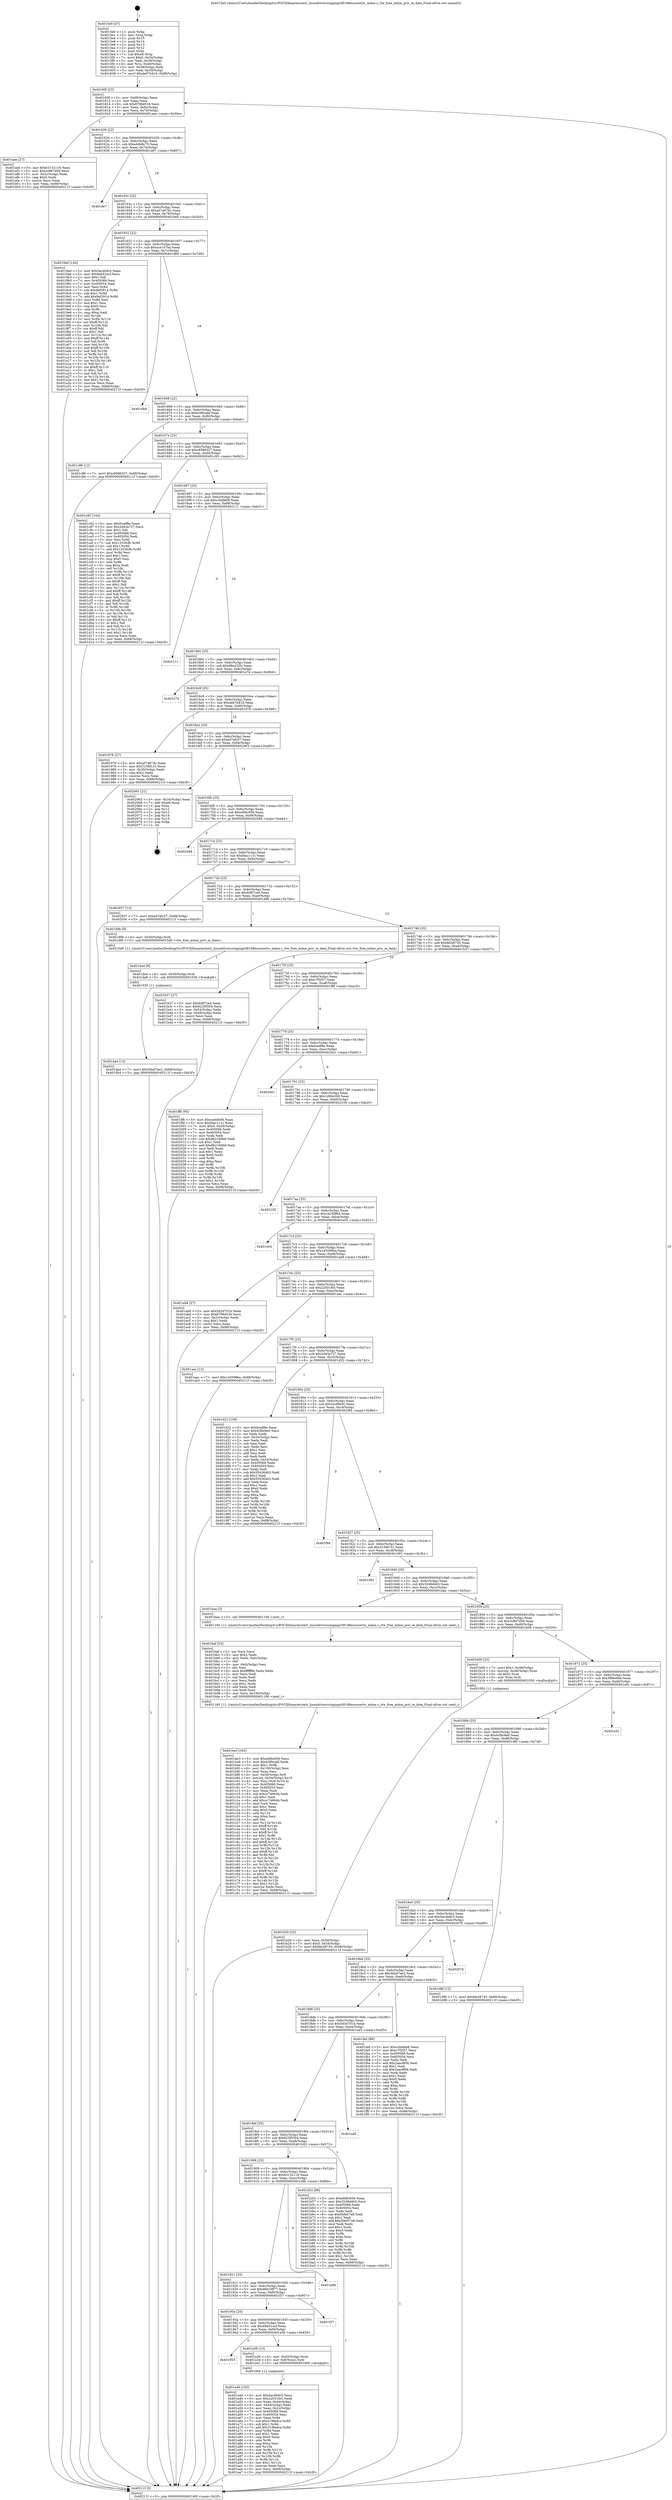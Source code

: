 digraph "0x4015e0" {
  label = "0x4015e0 (/mnt/c/Users/mathe/Desktop/tcc/POCII/binaries/extr_linuxdriversstagingrtl8188eucorertw_mlme.c_rtw_free_mlme_priv_ie_data_Final-ollvm.out::main(0))"
  labelloc = "t"
  node[shape=record]

  Entry [label="",width=0.3,height=0.3,shape=circle,fillcolor=black,style=filled]
  "0x40160f" [label="{
     0x40160f [23]\l
     | [instrs]\l
     &nbsp;&nbsp;0x40160f \<+3\>: mov -0x68(%rbp),%eax\l
     &nbsp;&nbsp;0x401612 \<+2\>: mov %eax,%ecx\l
     &nbsp;&nbsp;0x401614 \<+6\>: sub $0x8796d534,%ecx\l
     &nbsp;&nbsp;0x40161a \<+3\>: mov %eax,-0x6c(%rbp)\l
     &nbsp;&nbsp;0x40161d \<+3\>: mov %ecx,-0x70(%rbp)\l
     &nbsp;&nbsp;0x401620 \<+6\>: je 0000000000401aee \<main+0x50e\>\l
  }"]
  "0x401aee" [label="{
     0x401aee [27]\l
     | [instrs]\l
     &nbsp;&nbsp;0x401aee \<+5\>: mov $0x63132116,%eax\l
     &nbsp;&nbsp;0x401af3 \<+5\>: mov $0x3c897d58,%ecx\l
     &nbsp;&nbsp;0x401af8 \<+3\>: mov -0x2c(%rbp),%edx\l
     &nbsp;&nbsp;0x401afb \<+3\>: cmp $0x0,%edx\l
     &nbsp;&nbsp;0x401afe \<+3\>: cmove %ecx,%eax\l
     &nbsp;&nbsp;0x401b01 \<+3\>: mov %eax,-0x68(%rbp)\l
     &nbsp;&nbsp;0x401b04 \<+5\>: jmp 000000000040211f \<main+0xb3f\>\l
  }"]
  "0x401626" [label="{
     0x401626 [22]\l
     | [instrs]\l
     &nbsp;&nbsp;0x401626 \<+5\>: jmp 000000000040162b \<main+0x4b\>\l
     &nbsp;&nbsp;0x40162b \<+3\>: mov -0x6c(%rbp),%eax\l
     &nbsp;&nbsp;0x40162e \<+5\>: sub $0xa4db8c75,%eax\l
     &nbsp;&nbsp;0x401633 \<+3\>: mov %eax,-0x74(%rbp)\l
     &nbsp;&nbsp;0x401636 \<+6\>: je 0000000000401de7 \<main+0x807\>\l
  }"]
  Exit [label="",width=0.3,height=0.3,shape=circle,fillcolor=black,style=filled,peripheries=2]
  "0x401de7" [label="{
     0x401de7\l
  }", style=dashed]
  "0x40163c" [label="{
     0x40163c [22]\l
     | [instrs]\l
     &nbsp;&nbsp;0x40163c \<+5\>: jmp 0000000000401641 \<main+0x61\>\l
     &nbsp;&nbsp;0x401641 \<+3\>: mov -0x6c(%rbp),%eax\l
     &nbsp;&nbsp;0x401644 \<+5\>: sub $0xa57a974c,%eax\l
     &nbsp;&nbsp;0x401649 \<+3\>: mov %eax,-0x78(%rbp)\l
     &nbsp;&nbsp;0x40164c \<+6\>: je 00000000004019a9 \<main+0x3c9\>\l
  }"]
  "0x401dad" [label="{
     0x401dad [12]\l
     | [instrs]\l
     &nbsp;&nbsp;0x401dad \<+7\>: movl $0x5bbd7ee2,-0x68(%rbp)\l
     &nbsp;&nbsp;0x401db4 \<+5\>: jmp 000000000040211f \<main+0xb3f\>\l
  }"]
  "0x4019a9" [label="{
     0x4019a9 [144]\l
     | [instrs]\l
     &nbsp;&nbsp;0x4019a9 \<+5\>: mov $0x5ac4b9c5,%eax\l
     &nbsp;&nbsp;0x4019ae \<+5\>: mov $0x6bb51ecf,%ecx\l
     &nbsp;&nbsp;0x4019b3 \<+2\>: mov $0x1,%dl\l
     &nbsp;&nbsp;0x4019b5 \<+7\>: mov 0x405068,%esi\l
     &nbsp;&nbsp;0x4019bc \<+7\>: mov 0x405054,%edi\l
     &nbsp;&nbsp;0x4019c3 \<+3\>: mov %esi,%r8d\l
     &nbsp;&nbsp;0x4019c6 \<+7\>: sub $0x9ef3914,%r8d\l
     &nbsp;&nbsp;0x4019cd \<+4\>: sub $0x1,%r8d\l
     &nbsp;&nbsp;0x4019d1 \<+7\>: add $0x9ef3914,%r8d\l
     &nbsp;&nbsp;0x4019d8 \<+4\>: imul %r8d,%esi\l
     &nbsp;&nbsp;0x4019dc \<+3\>: and $0x1,%esi\l
     &nbsp;&nbsp;0x4019df \<+3\>: cmp $0x0,%esi\l
     &nbsp;&nbsp;0x4019e2 \<+4\>: sete %r9b\l
     &nbsp;&nbsp;0x4019e6 \<+3\>: cmp $0xa,%edi\l
     &nbsp;&nbsp;0x4019e9 \<+4\>: setl %r10b\l
     &nbsp;&nbsp;0x4019ed \<+3\>: mov %r9b,%r11b\l
     &nbsp;&nbsp;0x4019f0 \<+4\>: xor $0xff,%r11b\l
     &nbsp;&nbsp;0x4019f4 \<+3\>: mov %r10b,%bl\l
     &nbsp;&nbsp;0x4019f7 \<+3\>: xor $0xff,%bl\l
     &nbsp;&nbsp;0x4019fa \<+3\>: xor $0x1,%dl\l
     &nbsp;&nbsp;0x4019fd \<+3\>: mov %r11b,%r14b\l
     &nbsp;&nbsp;0x401a00 \<+4\>: and $0xff,%r14b\l
     &nbsp;&nbsp;0x401a04 \<+3\>: and %dl,%r9b\l
     &nbsp;&nbsp;0x401a07 \<+3\>: mov %bl,%r15b\l
     &nbsp;&nbsp;0x401a0a \<+4\>: and $0xff,%r15b\l
     &nbsp;&nbsp;0x401a0e \<+3\>: and %dl,%r10b\l
     &nbsp;&nbsp;0x401a11 \<+3\>: or %r9b,%r14b\l
     &nbsp;&nbsp;0x401a14 \<+3\>: or %r10b,%r15b\l
     &nbsp;&nbsp;0x401a17 \<+3\>: xor %r15b,%r14b\l
     &nbsp;&nbsp;0x401a1a \<+3\>: or %bl,%r11b\l
     &nbsp;&nbsp;0x401a1d \<+4\>: xor $0xff,%r11b\l
     &nbsp;&nbsp;0x401a21 \<+3\>: or $0x1,%dl\l
     &nbsp;&nbsp;0x401a24 \<+3\>: and %dl,%r11b\l
     &nbsp;&nbsp;0x401a27 \<+3\>: or %r11b,%r14b\l
     &nbsp;&nbsp;0x401a2a \<+4\>: test $0x1,%r14b\l
     &nbsp;&nbsp;0x401a2e \<+3\>: cmovne %ecx,%eax\l
     &nbsp;&nbsp;0x401a31 \<+3\>: mov %eax,-0x68(%rbp)\l
     &nbsp;&nbsp;0x401a34 \<+5\>: jmp 000000000040211f \<main+0xb3f\>\l
  }"]
  "0x401652" [label="{
     0x401652 [22]\l
     | [instrs]\l
     &nbsp;&nbsp;0x401652 \<+5\>: jmp 0000000000401657 \<main+0x77\>\l
     &nbsp;&nbsp;0x401657 \<+3\>: mov -0x6c(%rbp),%eax\l
     &nbsp;&nbsp;0x40165a \<+5\>: sub $0xace107ea,%eax\l
     &nbsp;&nbsp;0x40165f \<+3\>: mov %eax,-0x7c(%rbp)\l
     &nbsp;&nbsp;0x401662 \<+6\>: je 0000000000401db9 \<main+0x7d9\>\l
  }"]
  "0x401da4" [label="{
     0x401da4 [9]\l
     | [instrs]\l
     &nbsp;&nbsp;0x401da4 \<+4\>: mov -0x50(%rbp),%rdi\l
     &nbsp;&nbsp;0x401da8 \<+5\>: call 0000000000401030 \<free@plt\>\l
     | [calls]\l
     &nbsp;&nbsp;0x401030 \{1\} (unknown)\l
  }"]
  "0x401db9" [label="{
     0x401db9\l
  }", style=dashed]
  "0x401668" [label="{
     0x401668 [22]\l
     | [instrs]\l
     &nbsp;&nbsp;0x401668 \<+5\>: jmp 000000000040166d \<main+0x8d\>\l
     &nbsp;&nbsp;0x40166d \<+3\>: mov -0x6c(%rbp),%eax\l
     &nbsp;&nbsp;0x401670 \<+5\>: sub $0xb3f0cabf,%eax\l
     &nbsp;&nbsp;0x401675 \<+3\>: mov %eax,-0x80(%rbp)\l
     &nbsp;&nbsp;0x401678 \<+6\>: je 0000000000401c86 \<main+0x6a6\>\l
  }"]
  "0x401be3" [label="{
     0x401be3 [163]\l
     | [instrs]\l
     &nbsp;&nbsp;0x401be3 \<+5\>: mov $0xefd6c656,%ecx\l
     &nbsp;&nbsp;0x401be8 \<+5\>: mov $0xb3f0cabf,%edx\l
     &nbsp;&nbsp;0x401bed \<+3\>: mov $0x1,%r8b\l
     &nbsp;&nbsp;0x401bf0 \<+6\>: mov -0x100(%rbp),%esi\l
     &nbsp;&nbsp;0x401bf6 \<+3\>: imul %eax,%esi\l
     &nbsp;&nbsp;0x401bf9 \<+4\>: mov -0x50(%rbp),%r9\l
     &nbsp;&nbsp;0x401bfd \<+4\>: movslq -0x54(%rbp),%r10\l
     &nbsp;&nbsp;0x401c01 \<+4\>: mov %esi,(%r9,%r10,4)\l
     &nbsp;&nbsp;0x401c05 \<+7\>: mov 0x405068,%eax\l
     &nbsp;&nbsp;0x401c0c \<+7\>: mov 0x405054,%esi\l
     &nbsp;&nbsp;0x401c13 \<+2\>: mov %eax,%edi\l
     &nbsp;&nbsp;0x401c15 \<+6\>: sub $0xcc74964b,%edi\l
     &nbsp;&nbsp;0x401c1b \<+3\>: sub $0x1,%edi\l
     &nbsp;&nbsp;0x401c1e \<+6\>: add $0xcc74964b,%edi\l
     &nbsp;&nbsp;0x401c24 \<+3\>: imul %edi,%eax\l
     &nbsp;&nbsp;0x401c27 \<+3\>: and $0x1,%eax\l
     &nbsp;&nbsp;0x401c2a \<+3\>: cmp $0x0,%eax\l
     &nbsp;&nbsp;0x401c2d \<+4\>: sete %r11b\l
     &nbsp;&nbsp;0x401c31 \<+3\>: cmp $0xa,%esi\l
     &nbsp;&nbsp;0x401c34 \<+3\>: setl %bl\l
     &nbsp;&nbsp;0x401c37 \<+3\>: mov %r11b,%r14b\l
     &nbsp;&nbsp;0x401c3a \<+4\>: xor $0xff,%r14b\l
     &nbsp;&nbsp;0x401c3e \<+3\>: mov %bl,%r15b\l
     &nbsp;&nbsp;0x401c41 \<+4\>: xor $0xff,%r15b\l
     &nbsp;&nbsp;0x401c45 \<+4\>: xor $0x1,%r8b\l
     &nbsp;&nbsp;0x401c49 \<+3\>: mov %r14b,%r12b\l
     &nbsp;&nbsp;0x401c4c \<+4\>: and $0xff,%r12b\l
     &nbsp;&nbsp;0x401c50 \<+3\>: and %r8b,%r11b\l
     &nbsp;&nbsp;0x401c53 \<+3\>: mov %r15b,%r13b\l
     &nbsp;&nbsp;0x401c56 \<+4\>: and $0xff,%r13b\l
     &nbsp;&nbsp;0x401c5a \<+3\>: and %r8b,%bl\l
     &nbsp;&nbsp;0x401c5d \<+3\>: or %r11b,%r12b\l
     &nbsp;&nbsp;0x401c60 \<+3\>: or %bl,%r13b\l
     &nbsp;&nbsp;0x401c63 \<+3\>: xor %r13b,%r12b\l
     &nbsp;&nbsp;0x401c66 \<+3\>: or %r15b,%r14b\l
     &nbsp;&nbsp;0x401c69 \<+4\>: xor $0xff,%r14b\l
     &nbsp;&nbsp;0x401c6d \<+4\>: or $0x1,%r8b\l
     &nbsp;&nbsp;0x401c71 \<+3\>: and %r8b,%r14b\l
     &nbsp;&nbsp;0x401c74 \<+3\>: or %r14b,%r12b\l
     &nbsp;&nbsp;0x401c77 \<+4\>: test $0x1,%r12b\l
     &nbsp;&nbsp;0x401c7b \<+3\>: cmovne %edx,%ecx\l
     &nbsp;&nbsp;0x401c7e \<+3\>: mov %ecx,-0x68(%rbp)\l
     &nbsp;&nbsp;0x401c81 \<+5\>: jmp 000000000040211f \<main+0xb3f\>\l
  }"]
  "0x401c86" [label="{
     0x401c86 [12]\l
     | [instrs]\l
     &nbsp;&nbsp;0x401c86 \<+7\>: movl $0xc8586327,-0x68(%rbp)\l
     &nbsp;&nbsp;0x401c8d \<+5\>: jmp 000000000040211f \<main+0xb3f\>\l
  }"]
  "0x40167e" [label="{
     0x40167e [25]\l
     | [instrs]\l
     &nbsp;&nbsp;0x40167e \<+5\>: jmp 0000000000401683 \<main+0xa3\>\l
     &nbsp;&nbsp;0x401683 \<+3\>: mov -0x6c(%rbp),%eax\l
     &nbsp;&nbsp;0x401686 \<+5\>: sub $0xc8586327,%eax\l
     &nbsp;&nbsp;0x40168b \<+6\>: mov %eax,-0x84(%rbp)\l
     &nbsp;&nbsp;0x401691 \<+6\>: je 0000000000401c92 \<main+0x6b2\>\l
  }"]
  "0x401baf" [label="{
     0x401baf [52]\l
     | [instrs]\l
     &nbsp;&nbsp;0x401baf \<+2\>: xor %ecx,%ecx\l
     &nbsp;&nbsp;0x401bb1 \<+5\>: mov $0x2,%edx\l
     &nbsp;&nbsp;0x401bb6 \<+6\>: mov %edx,-0xfc(%rbp)\l
     &nbsp;&nbsp;0x401bbc \<+1\>: cltd\l
     &nbsp;&nbsp;0x401bbd \<+6\>: mov -0xfc(%rbp),%esi\l
     &nbsp;&nbsp;0x401bc3 \<+2\>: idiv %esi\l
     &nbsp;&nbsp;0x401bc5 \<+6\>: imul $0xfffffffe,%edx,%edx\l
     &nbsp;&nbsp;0x401bcb \<+2\>: mov %ecx,%edi\l
     &nbsp;&nbsp;0x401bcd \<+2\>: sub %edx,%edi\l
     &nbsp;&nbsp;0x401bcf \<+2\>: mov %ecx,%edx\l
     &nbsp;&nbsp;0x401bd1 \<+3\>: sub $0x1,%edx\l
     &nbsp;&nbsp;0x401bd4 \<+2\>: add %edx,%edi\l
     &nbsp;&nbsp;0x401bd6 \<+2\>: sub %edi,%ecx\l
     &nbsp;&nbsp;0x401bd8 \<+6\>: mov %ecx,-0x100(%rbp)\l
     &nbsp;&nbsp;0x401bde \<+5\>: call 0000000000401160 \<next_i\>\l
     | [calls]\l
     &nbsp;&nbsp;0x401160 \{1\} (/mnt/c/Users/mathe/Desktop/tcc/POCII/binaries/extr_linuxdriversstagingrtl8188eucorertw_mlme.c_rtw_free_mlme_priv_ie_data_Final-ollvm.out::next_i)\l
  }"]
  "0x401c92" [label="{
     0x401c92 [144]\l
     | [instrs]\l
     &nbsp;&nbsp;0x401c92 \<+5\>: mov $0xfcedf8e,%eax\l
     &nbsp;&nbsp;0x401c97 \<+5\>: mov $0x2d43a727,%ecx\l
     &nbsp;&nbsp;0x401c9c \<+2\>: mov $0x1,%dl\l
     &nbsp;&nbsp;0x401c9e \<+7\>: mov 0x405068,%esi\l
     &nbsp;&nbsp;0x401ca5 \<+7\>: mov 0x405054,%edi\l
     &nbsp;&nbsp;0x401cac \<+3\>: mov %esi,%r8d\l
     &nbsp;&nbsp;0x401caf \<+7\>: sub $0x1253fcf6,%r8d\l
     &nbsp;&nbsp;0x401cb6 \<+4\>: sub $0x1,%r8d\l
     &nbsp;&nbsp;0x401cba \<+7\>: add $0x1253fcf6,%r8d\l
     &nbsp;&nbsp;0x401cc1 \<+4\>: imul %r8d,%esi\l
     &nbsp;&nbsp;0x401cc5 \<+3\>: and $0x1,%esi\l
     &nbsp;&nbsp;0x401cc8 \<+3\>: cmp $0x0,%esi\l
     &nbsp;&nbsp;0x401ccb \<+4\>: sete %r9b\l
     &nbsp;&nbsp;0x401ccf \<+3\>: cmp $0xa,%edi\l
     &nbsp;&nbsp;0x401cd2 \<+4\>: setl %r10b\l
     &nbsp;&nbsp;0x401cd6 \<+3\>: mov %r9b,%r11b\l
     &nbsp;&nbsp;0x401cd9 \<+4\>: xor $0xff,%r11b\l
     &nbsp;&nbsp;0x401cdd \<+3\>: mov %r10b,%bl\l
     &nbsp;&nbsp;0x401ce0 \<+3\>: xor $0xff,%bl\l
     &nbsp;&nbsp;0x401ce3 \<+3\>: xor $0x1,%dl\l
     &nbsp;&nbsp;0x401ce6 \<+3\>: mov %r11b,%r14b\l
     &nbsp;&nbsp;0x401ce9 \<+4\>: and $0xff,%r14b\l
     &nbsp;&nbsp;0x401ced \<+3\>: and %dl,%r9b\l
     &nbsp;&nbsp;0x401cf0 \<+3\>: mov %bl,%r15b\l
     &nbsp;&nbsp;0x401cf3 \<+4\>: and $0xff,%r15b\l
     &nbsp;&nbsp;0x401cf7 \<+3\>: and %dl,%r10b\l
     &nbsp;&nbsp;0x401cfa \<+3\>: or %r9b,%r14b\l
     &nbsp;&nbsp;0x401cfd \<+3\>: or %r10b,%r15b\l
     &nbsp;&nbsp;0x401d00 \<+3\>: xor %r15b,%r14b\l
     &nbsp;&nbsp;0x401d03 \<+3\>: or %bl,%r11b\l
     &nbsp;&nbsp;0x401d06 \<+4\>: xor $0xff,%r11b\l
     &nbsp;&nbsp;0x401d0a \<+3\>: or $0x1,%dl\l
     &nbsp;&nbsp;0x401d0d \<+3\>: and %dl,%r11b\l
     &nbsp;&nbsp;0x401d10 \<+3\>: or %r11b,%r14b\l
     &nbsp;&nbsp;0x401d13 \<+4\>: test $0x1,%r14b\l
     &nbsp;&nbsp;0x401d17 \<+3\>: cmovne %ecx,%eax\l
     &nbsp;&nbsp;0x401d1a \<+3\>: mov %eax,-0x68(%rbp)\l
     &nbsp;&nbsp;0x401d1d \<+5\>: jmp 000000000040211f \<main+0xb3f\>\l
  }"]
  "0x401697" [label="{
     0x401697 [25]\l
     | [instrs]\l
     &nbsp;&nbsp;0x401697 \<+5\>: jmp 000000000040169c \<main+0xbc\>\l
     &nbsp;&nbsp;0x40169c \<+3\>: mov -0x6c(%rbp),%eax\l
     &nbsp;&nbsp;0x40169f \<+5\>: sub $0xccbbfe08,%eax\l
     &nbsp;&nbsp;0x4016a4 \<+6\>: mov %eax,-0x88(%rbp)\l
     &nbsp;&nbsp;0x4016aa \<+6\>: je 0000000000402111 \<main+0xb31\>\l
  }"]
  "0x401b20" [label="{
     0x401b20 [23]\l
     | [instrs]\l
     &nbsp;&nbsp;0x401b20 \<+4\>: mov %rax,-0x50(%rbp)\l
     &nbsp;&nbsp;0x401b24 \<+7\>: movl $0x0,-0x54(%rbp)\l
     &nbsp;&nbsp;0x401b2b \<+7\>: movl $0xfeb26745,-0x68(%rbp)\l
     &nbsp;&nbsp;0x401b32 \<+5\>: jmp 000000000040211f \<main+0xb3f\>\l
  }"]
  "0x402111" [label="{
     0x402111\l
  }", style=dashed]
  "0x4016b0" [label="{
     0x4016b0 [25]\l
     | [instrs]\l
     &nbsp;&nbsp;0x4016b0 \<+5\>: jmp 00000000004016b5 \<main+0xd5\>\l
     &nbsp;&nbsp;0x4016b5 \<+3\>: mov -0x6c(%rbp),%eax\l
     &nbsp;&nbsp;0x4016b8 \<+5\>: sub $0xd8e432fc,%eax\l
     &nbsp;&nbsp;0x4016bd \<+6\>: mov %eax,-0x8c(%rbp)\l
     &nbsp;&nbsp;0x4016c3 \<+6\>: je 0000000000401e7d \<main+0x89d\>\l
  }"]
  "0x401a46" [label="{
     0x401a46 [102]\l
     | [instrs]\l
     &nbsp;&nbsp;0x401a46 \<+5\>: mov $0x5ac4b9c5,%ecx\l
     &nbsp;&nbsp;0x401a4b \<+5\>: mov $0x22031fe5,%edx\l
     &nbsp;&nbsp;0x401a50 \<+3\>: mov %eax,-0x44(%rbp)\l
     &nbsp;&nbsp;0x401a53 \<+3\>: mov -0x44(%rbp),%eax\l
     &nbsp;&nbsp;0x401a56 \<+3\>: mov %eax,-0x2c(%rbp)\l
     &nbsp;&nbsp;0x401a59 \<+7\>: mov 0x405068,%eax\l
     &nbsp;&nbsp;0x401a60 \<+7\>: mov 0x405054,%esi\l
     &nbsp;&nbsp;0x401a67 \<+3\>: mov %eax,%r8d\l
     &nbsp;&nbsp;0x401a6a \<+7\>: sub $0x319fadca,%r8d\l
     &nbsp;&nbsp;0x401a71 \<+4\>: sub $0x1,%r8d\l
     &nbsp;&nbsp;0x401a75 \<+7\>: add $0x319fadca,%r8d\l
     &nbsp;&nbsp;0x401a7c \<+4\>: imul %r8d,%eax\l
     &nbsp;&nbsp;0x401a80 \<+3\>: and $0x1,%eax\l
     &nbsp;&nbsp;0x401a83 \<+3\>: cmp $0x0,%eax\l
     &nbsp;&nbsp;0x401a86 \<+4\>: sete %r9b\l
     &nbsp;&nbsp;0x401a8a \<+3\>: cmp $0xa,%esi\l
     &nbsp;&nbsp;0x401a8d \<+4\>: setl %r10b\l
     &nbsp;&nbsp;0x401a91 \<+3\>: mov %r9b,%r11b\l
     &nbsp;&nbsp;0x401a94 \<+3\>: and %r10b,%r11b\l
     &nbsp;&nbsp;0x401a97 \<+3\>: xor %r10b,%r9b\l
     &nbsp;&nbsp;0x401a9a \<+3\>: or %r9b,%r11b\l
     &nbsp;&nbsp;0x401a9d \<+4\>: test $0x1,%r11b\l
     &nbsp;&nbsp;0x401aa1 \<+3\>: cmovne %edx,%ecx\l
     &nbsp;&nbsp;0x401aa4 \<+3\>: mov %ecx,-0x68(%rbp)\l
     &nbsp;&nbsp;0x401aa7 \<+5\>: jmp 000000000040211f \<main+0xb3f\>\l
  }"]
  "0x401e7d" [label="{
     0x401e7d\l
  }", style=dashed]
  "0x4016c9" [label="{
     0x4016c9 [25]\l
     | [instrs]\l
     &nbsp;&nbsp;0x4016c9 \<+5\>: jmp 00000000004016ce \<main+0xee\>\l
     &nbsp;&nbsp;0x4016ce \<+3\>: mov -0x6c(%rbp),%eax\l
     &nbsp;&nbsp;0x4016d1 \<+5\>: sub $0xde67b419,%eax\l
     &nbsp;&nbsp;0x4016d6 \<+6\>: mov %eax,-0x90(%rbp)\l
     &nbsp;&nbsp;0x4016dc \<+6\>: je 0000000000401976 \<main+0x396\>\l
  }"]
  "0x401953" [label="{
     0x401953\l
  }", style=dashed]
  "0x401976" [label="{
     0x401976 [27]\l
     | [instrs]\l
     &nbsp;&nbsp;0x401976 \<+5\>: mov $0xa57a974c,%eax\l
     &nbsp;&nbsp;0x40197b \<+5\>: mov $0x3158f131,%ecx\l
     &nbsp;&nbsp;0x401980 \<+3\>: mov -0x30(%rbp),%edx\l
     &nbsp;&nbsp;0x401983 \<+3\>: cmp $0x2,%edx\l
     &nbsp;&nbsp;0x401986 \<+3\>: cmovne %ecx,%eax\l
     &nbsp;&nbsp;0x401989 \<+3\>: mov %eax,-0x68(%rbp)\l
     &nbsp;&nbsp;0x40198c \<+5\>: jmp 000000000040211f \<main+0xb3f\>\l
  }"]
  "0x4016e2" [label="{
     0x4016e2 [25]\l
     | [instrs]\l
     &nbsp;&nbsp;0x4016e2 \<+5\>: jmp 00000000004016e7 \<main+0x107\>\l
     &nbsp;&nbsp;0x4016e7 \<+3\>: mov -0x6c(%rbp),%eax\l
     &nbsp;&nbsp;0x4016ea \<+5\>: sub $0xe47afc57,%eax\l
     &nbsp;&nbsp;0x4016ef \<+6\>: mov %eax,-0x94(%rbp)\l
     &nbsp;&nbsp;0x4016f5 \<+6\>: je 0000000000402063 \<main+0xa83\>\l
  }"]
  "0x40211f" [label="{
     0x40211f [5]\l
     | [instrs]\l
     &nbsp;&nbsp;0x40211f \<+5\>: jmp 000000000040160f \<main+0x2f\>\l
  }"]
  "0x4015e0" [label="{
     0x4015e0 [47]\l
     | [instrs]\l
     &nbsp;&nbsp;0x4015e0 \<+1\>: push %rbp\l
     &nbsp;&nbsp;0x4015e1 \<+3\>: mov %rsp,%rbp\l
     &nbsp;&nbsp;0x4015e4 \<+2\>: push %r15\l
     &nbsp;&nbsp;0x4015e6 \<+2\>: push %r14\l
     &nbsp;&nbsp;0x4015e8 \<+2\>: push %r13\l
     &nbsp;&nbsp;0x4015ea \<+2\>: push %r12\l
     &nbsp;&nbsp;0x4015ec \<+1\>: push %rbx\l
     &nbsp;&nbsp;0x4015ed \<+7\>: sub $0xe8,%rsp\l
     &nbsp;&nbsp;0x4015f4 \<+7\>: movl $0x0,-0x34(%rbp)\l
     &nbsp;&nbsp;0x4015fb \<+3\>: mov %edi,-0x38(%rbp)\l
     &nbsp;&nbsp;0x4015fe \<+4\>: mov %rsi,-0x40(%rbp)\l
     &nbsp;&nbsp;0x401602 \<+3\>: mov -0x38(%rbp),%edi\l
     &nbsp;&nbsp;0x401605 \<+3\>: mov %edi,-0x30(%rbp)\l
     &nbsp;&nbsp;0x401608 \<+7\>: movl $0xde67b419,-0x68(%rbp)\l
  }"]
  "0x401a39" [label="{
     0x401a39 [13]\l
     | [instrs]\l
     &nbsp;&nbsp;0x401a39 \<+4\>: mov -0x40(%rbp),%rax\l
     &nbsp;&nbsp;0x401a3d \<+4\>: mov 0x8(%rax),%rdi\l
     &nbsp;&nbsp;0x401a41 \<+5\>: call 0000000000401060 \<atoi@plt\>\l
     | [calls]\l
     &nbsp;&nbsp;0x401060 \{1\} (unknown)\l
  }"]
  "0x402063" [label="{
     0x402063 [21]\l
     | [instrs]\l
     &nbsp;&nbsp;0x402063 \<+3\>: mov -0x34(%rbp),%eax\l
     &nbsp;&nbsp;0x402066 \<+7\>: add $0xe8,%rsp\l
     &nbsp;&nbsp;0x40206d \<+1\>: pop %rbx\l
     &nbsp;&nbsp;0x40206e \<+2\>: pop %r12\l
     &nbsp;&nbsp;0x402070 \<+2\>: pop %r13\l
     &nbsp;&nbsp;0x402072 \<+2\>: pop %r14\l
     &nbsp;&nbsp;0x402074 \<+2\>: pop %r15\l
     &nbsp;&nbsp;0x402076 \<+1\>: pop %rbp\l
     &nbsp;&nbsp;0x402077 \<+1\>: ret\l
  }"]
  "0x4016fb" [label="{
     0x4016fb [25]\l
     | [instrs]\l
     &nbsp;&nbsp;0x4016fb \<+5\>: jmp 0000000000401700 \<main+0x120\>\l
     &nbsp;&nbsp;0x401700 \<+3\>: mov -0x6c(%rbp),%eax\l
     &nbsp;&nbsp;0x401703 \<+5\>: sub $0xefd6c656,%eax\l
     &nbsp;&nbsp;0x401708 \<+6\>: mov %eax,-0x98(%rbp)\l
     &nbsp;&nbsp;0x40170e \<+6\>: je 0000000000402094 \<main+0xab4\>\l
  }"]
  "0x40193a" [label="{
     0x40193a [25]\l
     | [instrs]\l
     &nbsp;&nbsp;0x40193a \<+5\>: jmp 000000000040193f \<main+0x35f\>\l
     &nbsp;&nbsp;0x40193f \<+3\>: mov -0x6c(%rbp),%eax\l
     &nbsp;&nbsp;0x401942 \<+5\>: sub $0x6bb51ecf,%eax\l
     &nbsp;&nbsp;0x401947 \<+6\>: mov %eax,-0xf4(%rbp)\l
     &nbsp;&nbsp;0x40194d \<+6\>: je 0000000000401a39 \<main+0x459\>\l
  }"]
  "0x402094" [label="{
     0x402094\l
  }", style=dashed]
  "0x401714" [label="{
     0x401714 [25]\l
     | [instrs]\l
     &nbsp;&nbsp;0x401714 \<+5\>: jmp 0000000000401719 \<main+0x139\>\l
     &nbsp;&nbsp;0x401719 \<+3\>: mov -0x6c(%rbp),%eax\l
     &nbsp;&nbsp;0x40171c \<+5\>: sub $0xf4ac111c,%eax\l
     &nbsp;&nbsp;0x401721 \<+6\>: mov %eax,-0x9c(%rbp)\l
     &nbsp;&nbsp;0x401727 \<+6\>: je 0000000000402057 \<main+0xa77\>\l
  }"]
  "0x401f37" [label="{
     0x401f37\l
  }", style=dashed]
  "0x402057" [label="{
     0x402057 [12]\l
     | [instrs]\l
     &nbsp;&nbsp;0x402057 \<+7\>: movl $0xe47afc57,-0x68(%rbp)\l
     &nbsp;&nbsp;0x40205e \<+5\>: jmp 000000000040211f \<main+0xb3f\>\l
  }"]
  "0x40172d" [label="{
     0x40172d [25]\l
     | [instrs]\l
     &nbsp;&nbsp;0x40172d \<+5\>: jmp 0000000000401732 \<main+0x152\>\l
     &nbsp;&nbsp;0x401732 \<+3\>: mov -0x6c(%rbp),%eax\l
     &nbsp;&nbsp;0x401735 \<+5\>: sub $0xfc8f7ce4,%eax\l
     &nbsp;&nbsp;0x40173a \<+6\>: mov %eax,-0xa0(%rbp)\l
     &nbsp;&nbsp;0x401740 \<+6\>: je 0000000000401d9b \<main+0x7bb\>\l
  }"]
  "0x401921" [label="{
     0x401921 [25]\l
     | [instrs]\l
     &nbsp;&nbsp;0x401921 \<+5\>: jmp 0000000000401926 \<main+0x346\>\l
     &nbsp;&nbsp;0x401926 \<+3\>: mov -0x6c(%rbp),%eax\l
     &nbsp;&nbsp;0x401929 \<+5\>: sub $0x66610877,%eax\l
     &nbsp;&nbsp;0x40192e \<+6\>: mov %eax,-0xf0(%rbp)\l
     &nbsp;&nbsp;0x401934 \<+6\>: je 0000000000401f37 \<main+0x957\>\l
  }"]
  "0x401d9b" [label="{
     0x401d9b [9]\l
     | [instrs]\l
     &nbsp;&nbsp;0x401d9b \<+4\>: mov -0x50(%rbp),%rdi\l
     &nbsp;&nbsp;0x401d9f \<+5\>: call 00000000004015d0 \<rtw_free_mlme_priv_ie_data\>\l
     | [calls]\l
     &nbsp;&nbsp;0x4015d0 \{1\} (/mnt/c/Users/mathe/Desktop/tcc/POCII/binaries/extr_linuxdriversstagingrtl8188eucorertw_mlme.c_rtw_free_mlme_priv_ie_data_Final-ollvm.out::rtw_free_mlme_priv_ie_data)\l
  }"]
  "0x401746" [label="{
     0x401746 [25]\l
     | [instrs]\l
     &nbsp;&nbsp;0x401746 \<+5\>: jmp 000000000040174b \<main+0x16b\>\l
     &nbsp;&nbsp;0x40174b \<+3\>: mov -0x6c(%rbp),%eax\l
     &nbsp;&nbsp;0x40174e \<+5\>: sub $0xfeb26745,%eax\l
     &nbsp;&nbsp;0x401753 \<+6\>: mov %eax,-0xa4(%rbp)\l
     &nbsp;&nbsp;0x401759 \<+6\>: je 0000000000401b37 \<main+0x557\>\l
  }"]
  "0x401e9b" [label="{
     0x401e9b\l
  }", style=dashed]
  "0x401b37" [label="{
     0x401b37 [27]\l
     | [instrs]\l
     &nbsp;&nbsp;0x401b37 \<+5\>: mov $0xfc8f7ce4,%eax\l
     &nbsp;&nbsp;0x401b3c \<+5\>: mov $0x623f5504,%ecx\l
     &nbsp;&nbsp;0x401b41 \<+3\>: mov -0x54(%rbp),%edx\l
     &nbsp;&nbsp;0x401b44 \<+3\>: cmp -0x48(%rbp),%edx\l
     &nbsp;&nbsp;0x401b47 \<+3\>: cmovl %ecx,%eax\l
     &nbsp;&nbsp;0x401b4a \<+3\>: mov %eax,-0x68(%rbp)\l
     &nbsp;&nbsp;0x401b4d \<+5\>: jmp 000000000040211f \<main+0xb3f\>\l
  }"]
  "0x40175f" [label="{
     0x40175f [25]\l
     | [instrs]\l
     &nbsp;&nbsp;0x40175f \<+5\>: jmp 0000000000401764 \<main+0x184\>\l
     &nbsp;&nbsp;0x401764 \<+3\>: mov -0x6c(%rbp),%eax\l
     &nbsp;&nbsp;0x401767 \<+5\>: sub $0xc7f2f57,%eax\l
     &nbsp;&nbsp;0x40176c \<+6\>: mov %eax,-0xa8(%rbp)\l
     &nbsp;&nbsp;0x401772 \<+6\>: je 0000000000401ff8 \<main+0xa18\>\l
  }"]
  "0x401908" [label="{
     0x401908 [25]\l
     | [instrs]\l
     &nbsp;&nbsp;0x401908 \<+5\>: jmp 000000000040190d \<main+0x32d\>\l
     &nbsp;&nbsp;0x40190d \<+3\>: mov -0x6c(%rbp),%eax\l
     &nbsp;&nbsp;0x401910 \<+5\>: sub $0x63132116,%eax\l
     &nbsp;&nbsp;0x401915 \<+6\>: mov %eax,-0xec(%rbp)\l
     &nbsp;&nbsp;0x40191b \<+6\>: je 0000000000401e9b \<main+0x8bb\>\l
  }"]
  "0x401ff8" [label="{
     0x401ff8 [95]\l
     | [instrs]\l
     &nbsp;&nbsp;0x401ff8 \<+5\>: mov $0xccbbfe08,%eax\l
     &nbsp;&nbsp;0x401ffd \<+5\>: mov $0xf4ac111c,%ecx\l
     &nbsp;&nbsp;0x402002 \<+7\>: movl $0x0,-0x34(%rbp)\l
     &nbsp;&nbsp;0x402009 \<+7\>: mov 0x405068,%edx\l
     &nbsp;&nbsp;0x402010 \<+7\>: mov 0x405054,%esi\l
     &nbsp;&nbsp;0x402017 \<+2\>: mov %edx,%edi\l
     &nbsp;&nbsp;0x402019 \<+6\>: sub $0x8b218db6,%edi\l
     &nbsp;&nbsp;0x40201f \<+3\>: sub $0x1,%edi\l
     &nbsp;&nbsp;0x402022 \<+6\>: add $0x8b218db6,%edi\l
     &nbsp;&nbsp;0x402028 \<+3\>: imul %edi,%edx\l
     &nbsp;&nbsp;0x40202b \<+3\>: and $0x1,%edx\l
     &nbsp;&nbsp;0x40202e \<+3\>: cmp $0x0,%edx\l
     &nbsp;&nbsp;0x402031 \<+4\>: sete %r8b\l
     &nbsp;&nbsp;0x402035 \<+3\>: cmp $0xa,%esi\l
     &nbsp;&nbsp;0x402038 \<+4\>: setl %r9b\l
     &nbsp;&nbsp;0x40203c \<+3\>: mov %r8b,%r10b\l
     &nbsp;&nbsp;0x40203f \<+3\>: and %r9b,%r10b\l
     &nbsp;&nbsp;0x402042 \<+3\>: xor %r9b,%r8b\l
     &nbsp;&nbsp;0x402045 \<+3\>: or %r8b,%r10b\l
     &nbsp;&nbsp;0x402048 \<+4\>: test $0x1,%r10b\l
     &nbsp;&nbsp;0x40204c \<+3\>: cmovne %ecx,%eax\l
     &nbsp;&nbsp;0x40204f \<+3\>: mov %eax,-0x68(%rbp)\l
     &nbsp;&nbsp;0x402052 \<+5\>: jmp 000000000040211f \<main+0xb3f\>\l
  }"]
  "0x401778" [label="{
     0x401778 [25]\l
     | [instrs]\l
     &nbsp;&nbsp;0x401778 \<+5\>: jmp 000000000040177d \<main+0x19d\>\l
     &nbsp;&nbsp;0x40177d \<+3\>: mov -0x6c(%rbp),%eax\l
     &nbsp;&nbsp;0x401780 \<+5\>: sub $0xfcedf8e,%eax\l
     &nbsp;&nbsp;0x401785 \<+6\>: mov %eax,-0xac(%rbp)\l
     &nbsp;&nbsp;0x40178b \<+6\>: je 00000000004020e1 \<main+0xb01\>\l
  }"]
  "0x401b52" [label="{
     0x401b52 [88]\l
     | [instrs]\l
     &nbsp;&nbsp;0x401b52 \<+5\>: mov $0xefd6c656,%eax\l
     &nbsp;&nbsp;0x401b57 \<+5\>: mov $0x3248d463,%ecx\l
     &nbsp;&nbsp;0x401b5c \<+7\>: mov 0x405068,%edx\l
     &nbsp;&nbsp;0x401b63 \<+7\>: mov 0x405054,%esi\l
     &nbsp;&nbsp;0x401b6a \<+2\>: mov %edx,%edi\l
     &nbsp;&nbsp;0x401b6c \<+6\>: sub $0x5bfe57e8,%edi\l
     &nbsp;&nbsp;0x401b72 \<+3\>: sub $0x1,%edi\l
     &nbsp;&nbsp;0x401b75 \<+6\>: add $0x5bfe57e8,%edi\l
     &nbsp;&nbsp;0x401b7b \<+3\>: imul %edi,%edx\l
     &nbsp;&nbsp;0x401b7e \<+3\>: and $0x1,%edx\l
     &nbsp;&nbsp;0x401b81 \<+3\>: cmp $0x0,%edx\l
     &nbsp;&nbsp;0x401b84 \<+4\>: sete %r8b\l
     &nbsp;&nbsp;0x401b88 \<+3\>: cmp $0xa,%esi\l
     &nbsp;&nbsp;0x401b8b \<+4\>: setl %r9b\l
     &nbsp;&nbsp;0x401b8f \<+3\>: mov %r8b,%r10b\l
     &nbsp;&nbsp;0x401b92 \<+3\>: and %r9b,%r10b\l
     &nbsp;&nbsp;0x401b95 \<+3\>: xor %r9b,%r8b\l
     &nbsp;&nbsp;0x401b98 \<+3\>: or %r8b,%r10b\l
     &nbsp;&nbsp;0x401b9b \<+4\>: test $0x1,%r10b\l
     &nbsp;&nbsp;0x401b9f \<+3\>: cmovne %ecx,%eax\l
     &nbsp;&nbsp;0x401ba2 \<+3\>: mov %eax,-0x68(%rbp)\l
     &nbsp;&nbsp;0x401ba5 \<+5\>: jmp 000000000040211f \<main+0xb3f\>\l
  }"]
  "0x4020e1" [label="{
     0x4020e1\l
  }", style=dashed]
  "0x401791" [label="{
     0x401791 [25]\l
     | [instrs]\l
     &nbsp;&nbsp;0x401791 \<+5\>: jmp 0000000000401796 \<main+0x1b6\>\l
     &nbsp;&nbsp;0x401796 \<+3\>: mov -0x6c(%rbp),%eax\l
     &nbsp;&nbsp;0x401799 \<+5\>: sub $0x1c80e300,%eax\l
     &nbsp;&nbsp;0x40179e \<+6\>: mov %eax,-0xb0(%rbp)\l
     &nbsp;&nbsp;0x4017a4 \<+6\>: je 0000000000402100 \<main+0xb20\>\l
  }"]
  "0x4018ef" [label="{
     0x4018ef [25]\l
     | [instrs]\l
     &nbsp;&nbsp;0x4018ef \<+5\>: jmp 00000000004018f4 \<main+0x314\>\l
     &nbsp;&nbsp;0x4018f4 \<+3\>: mov -0x6c(%rbp),%eax\l
     &nbsp;&nbsp;0x4018f7 \<+5\>: sub $0x623f5504,%eax\l
     &nbsp;&nbsp;0x4018fc \<+6\>: mov %eax,-0xe8(%rbp)\l
     &nbsp;&nbsp;0x401902 \<+6\>: je 0000000000401b52 \<main+0x572\>\l
  }"]
  "0x402100" [label="{
     0x402100\l
  }", style=dashed]
  "0x4017aa" [label="{
     0x4017aa [25]\l
     | [instrs]\l
     &nbsp;&nbsp;0x4017aa \<+5\>: jmp 00000000004017af \<main+0x1cf\>\l
     &nbsp;&nbsp;0x4017af \<+3\>: mov -0x6c(%rbp),%eax\l
     &nbsp;&nbsp;0x4017b2 \<+5\>: sub $0x1e25f964,%eax\l
     &nbsp;&nbsp;0x4017b7 \<+6\>: mov %eax,-0xb4(%rbp)\l
     &nbsp;&nbsp;0x4017bd \<+6\>: je 0000000000401e02 \<main+0x822\>\l
  }"]
  "0x401ad3" [label="{
     0x401ad3\l
  }", style=dashed]
  "0x401e02" [label="{
     0x401e02\l
  }", style=dashed]
  "0x4017c3" [label="{
     0x4017c3 [25]\l
     | [instrs]\l
     &nbsp;&nbsp;0x4017c3 \<+5\>: jmp 00000000004017c8 \<main+0x1e8\>\l
     &nbsp;&nbsp;0x4017c8 \<+3\>: mov -0x6c(%rbp),%eax\l
     &nbsp;&nbsp;0x4017cb \<+5\>: sub $0x1e5599ba,%eax\l
     &nbsp;&nbsp;0x4017d0 \<+6\>: mov %eax,-0xb8(%rbp)\l
     &nbsp;&nbsp;0x4017d6 \<+6\>: je 0000000000401ab8 \<main+0x4d8\>\l
  }"]
  "0x4018d6" [label="{
     0x4018d6 [25]\l
     | [instrs]\l
     &nbsp;&nbsp;0x4018d6 \<+5\>: jmp 00000000004018db \<main+0x2fb\>\l
     &nbsp;&nbsp;0x4018db \<+3\>: mov -0x6c(%rbp),%eax\l
     &nbsp;&nbsp;0x4018de \<+5\>: sub $0x5d3d701b,%eax\l
     &nbsp;&nbsp;0x4018e3 \<+6\>: mov %eax,-0xe4(%rbp)\l
     &nbsp;&nbsp;0x4018e9 \<+6\>: je 0000000000401ad3 \<main+0x4f3\>\l
  }"]
  "0x401ab8" [label="{
     0x401ab8 [27]\l
     | [instrs]\l
     &nbsp;&nbsp;0x401ab8 \<+5\>: mov $0x5d3d701b,%eax\l
     &nbsp;&nbsp;0x401abd \<+5\>: mov $0x8796d534,%ecx\l
     &nbsp;&nbsp;0x401ac2 \<+3\>: mov -0x2c(%rbp),%edx\l
     &nbsp;&nbsp;0x401ac5 \<+3\>: cmp $0x1,%edx\l
     &nbsp;&nbsp;0x401ac8 \<+3\>: cmovl %ecx,%eax\l
     &nbsp;&nbsp;0x401acb \<+3\>: mov %eax,-0x68(%rbp)\l
     &nbsp;&nbsp;0x401ace \<+5\>: jmp 000000000040211f \<main+0xb3f\>\l
  }"]
  "0x4017dc" [label="{
     0x4017dc [25]\l
     | [instrs]\l
     &nbsp;&nbsp;0x4017dc \<+5\>: jmp 00000000004017e1 \<main+0x201\>\l
     &nbsp;&nbsp;0x4017e1 \<+3\>: mov -0x6c(%rbp),%eax\l
     &nbsp;&nbsp;0x4017e4 \<+5\>: sub $0x22031fe5,%eax\l
     &nbsp;&nbsp;0x4017e9 \<+6\>: mov %eax,-0xbc(%rbp)\l
     &nbsp;&nbsp;0x4017ef \<+6\>: je 0000000000401aac \<main+0x4cc\>\l
  }"]
  "0x401fa0" [label="{
     0x401fa0 [88]\l
     | [instrs]\l
     &nbsp;&nbsp;0x401fa0 \<+5\>: mov $0xccbbfe08,%eax\l
     &nbsp;&nbsp;0x401fa5 \<+5\>: mov $0xc7f2f57,%ecx\l
     &nbsp;&nbsp;0x401faa \<+7\>: mov 0x405068,%edx\l
     &nbsp;&nbsp;0x401fb1 \<+7\>: mov 0x405054,%esi\l
     &nbsp;&nbsp;0x401fb8 \<+2\>: mov %edx,%edi\l
     &nbsp;&nbsp;0x401fba \<+6\>: add $0x2aac9f06,%edi\l
     &nbsp;&nbsp;0x401fc0 \<+3\>: sub $0x1,%edi\l
     &nbsp;&nbsp;0x401fc3 \<+6\>: sub $0x2aac9f06,%edi\l
     &nbsp;&nbsp;0x401fc9 \<+3\>: imul %edi,%edx\l
     &nbsp;&nbsp;0x401fcc \<+3\>: and $0x1,%edx\l
     &nbsp;&nbsp;0x401fcf \<+3\>: cmp $0x0,%edx\l
     &nbsp;&nbsp;0x401fd2 \<+4\>: sete %r8b\l
     &nbsp;&nbsp;0x401fd6 \<+3\>: cmp $0xa,%esi\l
     &nbsp;&nbsp;0x401fd9 \<+4\>: setl %r9b\l
     &nbsp;&nbsp;0x401fdd \<+3\>: mov %r8b,%r10b\l
     &nbsp;&nbsp;0x401fe0 \<+3\>: and %r9b,%r10b\l
     &nbsp;&nbsp;0x401fe3 \<+3\>: xor %r9b,%r8b\l
     &nbsp;&nbsp;0x401fe6 \<+3\>: or %r8b,%r10b\l
     &nbsp;&nbsp;0x401fe9 \<+4\>: test $0x1,%r10b\l
     &nbsp;&nbsp;0x401fed \<+3\>: cmovne %ecx,%eax\l
     &nbsp;&nbsp;0x401ff0 \<+3\>: mov %eax,-0x68(%rbp)\l
     &nbsp;&nbsp;0x401ff3 \<+5\>: jmp 000000000040211f \<main+0xb3f\>\l
  }"]
  "0x401aac" [label="{
     0x401aac [12]\l
     | [instrs]\l
     &nbsp;&nbsp;0x401aac \<+7\>: movl $0x1e5599ba,-0x68(%rbp)\l
     &nbsp;&nbsp;0x401ab3 \<+5\>: jmp 000000000040211f \<main+0xb3f\>\l
  }"]
  "0x4017f5" [label="{
     0x4017f5 [25]\l
     | [instrs]\l
     &nbsp;&nbsp;0x4017f5 \<+5\>: jmp 00000000004017fa \<main+0x21a\>\l
     &nbsp;&nbsp;0x4017fa \<+3\>: mov -0x6c(%rbp),%eax\l
     &nbsp;&nbsp;0x4017fd \<+5\>: sub $0x2d43a727,%eax\l
     &nbsp;&nbsp;0x401802 \<+6\>: mov %eax,-0xc0(%rbp)\l
     &nbsp;&nbsp;0x401808 \<+6\>: je 0000000000401d22 \<main+0x742\>\l
  }"]
  "0x4018bd" [label="{
     0x4018bd [25]\l
     | [instrs]\l
     &nbsp;&nbsp;0x4018bd \<+5\>: jmp 00000000004018c2 \<main+0x2e2\>\l
     &nbsp;&nbsp;0x4018c2 \<+3\>: mov -0x6c(%rbp),%eax\l
     &nbsp;&nbsp;0x4018c5 \<+5\>: sub $0x5bbd7ee2,%eax\l
     &nbsp;&nbsp;0x4018ca \<+6\>: mov %eax,-0xe0(%rbp)\l
     &nbsp;&nbsp;0x4018d0 \<+6\>: je 0000000000401fa0 \<main+0x9c0\>\l
  }"]
  "0x401d22" [label="{
     0x401d22 [109]\l
     | [instrs]\l
     &nbsp;&nbsp;0x401d22 \<+5\>: mov $0xfcedf8e,%eax\l
     &nbsp;&nbsp;0x401d27 \<+5\>: mov $0x4cfbc9e0,%ecx\l
     &nbsp;&nbsp;0x401d2c \<+2\>: xor %edx,%edx\l
     &nbsp;&nbsp;0x401d2e \<+3\>: mov -0x54(%rbp),%esi\l
     &nbsp;&nbsp;0x401d31 \<+2\>: mov %edx,%edi\l
     &nbsp;&nbsp;0x401d33 \<+2\>: sub %esi,%edi\l
     &nbsp;&nbsp;0x401d35 \<+2\>: mov %edx,%esi\l
     &nbsp;&nbsp;0x401d37 \<+3\>: sub $0x1,%esi\l
     &nbsp;&nbsp;0x401d3a \<+2\>: add %esi,%edi\l
     &nbsp;&nbsp;0x401d3c \<+2\>: sub %edi,%edx\l
     &nbsp;&nbsp;0x401d3e \<+3\>: mov %edx,-0x54(%rbp)\l
     &nbsp;&nbsp;0x401d41 \<+7\>: mov 0x405068,%edx\l
     &nbsp;&nbsp;0x401d48 \<+7\>: mov 0x405054,%esi\l
     &nbsp;&nbsp;0x401d4f \<+2\>: mov %edx,%edi\l
     &nbsp;&nbsp;0x401d51 \<+6\>: sub $0x554364b3,%edi\l
     &nbsp;&nbsp;0x401d57 \<+3\>: sub $0x1,%edi\l
     &nbsp;&nbsp;0x401d5a \<+6\>: add $0x554364b3,%edi\l
     &nbsp;&nbsp;0x401d60 \<+3\>: imul %edi,%edx\l
     &nbsp;&nbsp;0x401d63 \<+3\>: and $0x1,%edx\l
     &nbsp;&nbsp;0x401d66 \<+3\>: cmp $0x0,%edx\l
     &nbsp;&nbsp;0x401d69 \<+4\>: sete %r8b\l
     &nbsp;&nbsp;0x401d6d \<+3\>: cmp $0xa,%esi\l
     &nbsp;&nbsp;0x401d70 \<+4\>: setl %r9b\l
     &nbsp;&nbsp;0x401d74 \<+3\>: mov %r8b,%r10b\l
     &nbsp;&nbsp;0x401d77 \<+3\>: and %r9b,%r10b\l
     &nbsp;&nbsp;0x401d7a \<+3\>: xor %r9b,%r8b\l
     &nbsp;&nbsp;0x401d7d \<+3\>: or %r8b,%r10b\l
     &nbsp;&nbsp;0x401d80 \<+4\>: test $0x1,%r10b\l
     &nbsp;&nbsp;0x401d84 \<+3\>: cmovne %ecx,%eax\l
     &nbsp;&nbsp;0x401d87 \<+3\>: mov %eax,-0x68(%rbp)\l
     &nbsp;&nbsp;0x401d8a \<+5\>: jmp 000000000040211f \<main+0xb3f\>\l
  }"]
  "0x40180e" [label="{
     0x40180e [25]\l
     | [instrs]\l
     &nbsp;&nbsp;0x40180e \<+5\>: jmp 0000000000401813 \<main+0x233\>\l
     &nbsp;&nbsp;0x401813 \<+3\>: mov -0x6c(%rbp),%eax\l
     &nbsp;&nbsp;0x401816 \<+5\>: sub $0x2ec68e3c,%eax\l
     &nbsp;&nbsp;0x40181b \<+6\>: mov %eax,-0xc4(%rbp)\l
     &nbsp;&nbsp;0x401821 \<+6\>: je 0000000000401f94 \<main+0x9b4\>\l
  }"]
  "0x402078" [label="{
     0x402078\l
  }", style=dashed]
  "0x401f94" [label="{
     0x401f94\l
  }", style=dashed]
  "0x401827" [label="{
     0x401827 [25]\l
     | [instrs]\l
     &nbsp;&nbsp;0x401827 \<+5\>: jmp 000000000040182c \<main+0x24c\>\l
     &nbsp;&nbsp;0x40182c \<+3\>: mov -0x6c(%rbp),%eax\l
     &nbsp;&nbsp;0x40182f \<+5\>: sub $0x3158f131,%eax\l
     &nbsp;&nbsp;0x401834 \<+6\>: mov %eax,-0xc8(%rbp)\l
     &nbsp;&nbsp;0x40183a \<+6\>: je 0000000000401991 \<main+0x3b1\>\l
  }"]
  "0x4018a4" [label="{
     0x4018a4 [25]\l
     | [instrs]\l
     &nbsp;&nbsp;0x4018a4 \<+5\>: jmp 00000000004018a9 \<main+0x2c9\>\l
     &nbsp;&nbsp;0x4018a9 \<+3\>: mov -0x6c(%rbp),%eax\l
     &nbsp;&nbsp;0x4018ac \<+5\>: sub $0x5ac4b9c5,%eax\l
     &nbsp;&nbsp;0x4018b1 \<+6\>: mov %eax,-0xdc(%rbp)\l
     &nbsp;&nbsp;0x4018b7 \<+6\>: je 0000000000402078 \<main+0xa98\>\l
  }"]
  "0x401991" [label="{
     0x401991\l
  }", style=dashed]
  "0x401840" [label="{
     0x401840 [25]\l
     | [instrs]\l
     &nbsp;&nbsp;0x401840 \<+5\>: jmp 0000000000401845 \<main+0x265\>\l
     &nbsp;&nbsp;0x401845 \<+3\>: mov -0x6c(%rbp),%eax\l
     &nbsp;&nbsp;0x401848 \<+5\>: sub $0x3248d463,%eax\l
     &nbsp;&nbsp;0x40184d \<+6\>: mov %eax,-0xcc(%rbp)\l
     &nbsp;&nbsp;0x401853 \<+6\>: je 0000000000401baa \<main+0x5ca\>\l
  }"]
  "0x401d8f" [label="{
     0x401d8f [12]\l
     | [instrs]\l
     &nbsp;&nbsp;0x401d8f \<+7\>: movl $0xfeb26745,-0x68(%rbp)\l
     &nbsp;&nbsp;0x401d96 \<+5\>: jmp 000000000040211f \<main+0xb3f\>\l
  }"]
  "0x401baa" [label="{
     0x401baa [5]\l
     | [instrs]\l
     &nbsp;&nbsp;0x401baa \<+5\>: call 0000000000401160 \<next_i\>\l
     | [calls]\l
     &nbsp;&nbsp;0x401160 \{1\} (/mnt/c/Users/mathe/Desktop/tcc/POCII/binaries/extr_linuxdriversstagingrtl8188eucorertw_mlme.c_rtw_free_mlme_priv_ie_data_Final-ollvm.out::next_i)\l
  }"]
  "0x401859" [label="{
     0x401859 [25]\l
     | [instrs]\l
     &nbsp;&nbsp;0x401859 \<+5\>: jmp 000000000040185e \<main+0x27e\>\l
     &nbsp;&nbsp;0x40185e \<+3\>: mov -0x6c(%rbp),%eax\l
     &nbsp;&nbsp;0x401861 \<+5\>: sub $0x3c897d58,%eax\l
     &nbsp;&nbsp;0x401866 \<+6\>: mov %eax,-0xd0(%rbp)\l
     &nbsp;&nbsp;0x40186c \<+6\>: je 0000000000401b09 \<main+0x529\>\l
  }"]
  "0x40188b" [label="{
     0x40188b [25]\l
     | [instrs]\l
     &nbsp;&nbsp;0x40188b \<+5\>: jmp 0000000000401890 \<main+0x2b0\>\l
     &nbsp;&nbsp;0x401890 \<+3\>: mov -0x6c(%rbp),%eax\l
     &nbsp;&nbsp;0x401893 \<+5\>: sub $0x4cfbc9e0,%eax\l
     &nbsp;&nbsp;0x401898 \<+6\>: mov %eax,-0xd8(%rbp)\l
     &nbsp;&nbsp;0x40189e \<+6\>: je 0000000000401d8f \<main+0x7af\>\l
  }"]
  "0x401b09" [label="{
     0x401b09 [23]\l
     | [instrs]\l
     &nbsp;&nbsp;0x401b09 \<+7\>: movl $0x1,-0x48(%rbp)\l
     &nbsp;&nbsp;0x401b10 \<+4\>: movslq -0x48(%rbp),%rax\l
     &nbsp;&nbsp;0x401b14 \<+4\>: shl $0x2,%rax\l
     &nbsp;&nbsp;0x401b18 \<+3\>: mov %rax,%rdi\l
     &nbsp;&nbsp;0x401b1b \<+5\>: call 0000000000401050 \<malloc@plt\>\l
     | [calls]\l
     &nbsp;&nbsp;0x401050 \{1\} (unknown)\l
  }"]
  "0x401872" [label="{
     0x401872 [25]\l
     | [instrs]\l
     &nbsp;&nbsp;0x401872 \<+5\>: jmp 0000000000401877 \<main+0x297\>\l
     &nbsp;&nbsp;0x401877 \<+3\>: mov -0x6c(%rbp),%eax\l
     &nbsp;&nbsp;0x40187a \<+5\>: sub $0x3f98e6eb,%eax\l
     &nbsp;&nbsp;0x40187f \<+6\>: mov %eax,-0xd4(%rbp)\l
     &nbsp;&nbsp;0x401885 \<+6\>: je 0000000000401e5c \<main+0x87c\>\l
  }"]
  "0x401e5c" [label="{
     0x401e5c\l
  }", style=dashed]
  Entry -> "0x4015e0" [label=" 1"]
  "0x40160f" -> "0x401aee" [label=" 1"]
  "0x40160f" -> "0x401626" [label=" 19"]
  "0x402063" -> Exit [label=" 1"]
  "0x401626" -> "0x401de7" [label=" 0"]
  "0x401626" -> "0x40163c" [label=" 19"]
  "0x402057" -> "0x40211f" [label=" 1"]
  "0x40163c" -> "0x4019a9" [label=" 1"]
  "0x40163c" -> "0x401652" [label=" 18"]
  "0x401ff8" -> "0x40211f" [label=" 1"]
  "0x401652" -> "0x401db9" [label=" 0"]
  "0x401652" -> "0x401668" [label=" 18"]
  "0x401fa0" -> "0x40211f" [label=" 1"]
  "0x401668" -> "0x401c86" [label=" 1"]
  "0x401668" -> "0x40167e" [label=" 17"]
  "0x401dad" -> "0x40211f" [label=" 1"]
  "0x40167e" -> "0x401c92" [label=" 1"]
  "0x40167e" -> "0x401697" [label=" 16"]
  "0x401da4" -> "0x401dad" [label=" 1"]
  "0x401697" -> "0x402111" [label=" 0"]
  "0x401697" -> "0x4016b0" [label=" 16"]
  "0x401d9b" -> "0x401da4" [label=" 1"]
  "0x4016b0" -> "0x401e7d" [label=" 0"]
  "0x4016b0" -> "0x4016c9" [label=" 16"]
  "0x401d8f" -> "0x40211f" [label=" 1"]
  "0x4016c9" -> "0x401976" [label=" 1"]
  "0x4016c9" -> "0x4016e2" [label=" 15"]
  "0x401976" -> "0x40211f" [label=" 1"]
  "0x4015e0" -> "0x40160f" [label=" 1"]
  "0x40211f" -> "0x40160f" [label=" 19"]
  "0x4019a9" -> "0x40211f" [label=" 1"]
  "0x401d22" -> "0x40211f" [label=" 1"]
  "0x4016e2" -> "0x402063" [label=" 1"]
  "0x4016e2" -> "0x4016fb" [label=" 14"]
  "0x401c92" -> "0x40211f" [label=" 1"]
  "0x4016fb" -> "0x402094" [label=" 0"]
  "0x4016fb" -> "0x401714" [label=" 14"]
  "0x401be3" -> "0x40211f" [label=" 1"]
  "0x401714" -> "0x402057" [label=" 1"]
  "0x401714" -> "0x40172d" [label=" 13"]
  "0x401baf" -> "0x401be3" [label=" 1"]
  "0x40172d" -> "0x401d9b" [label=" 1"]
  "0x40172d" -> "0x401746" [label=" 12"]
  "0x401b52" -> "0x40211f" [label=" 1"]
  "0x401746" -> "0x401b37" [label=" 2"]
  "0x401746" -> "0x40175f" [label=" 10"]
  "0x401b37" -> "0x40211f" [label=" 2"]
  "0x40175f" -> "0x401ff8" [label=" 1"]
  "0x40175f" -> "0x401778" [label=" 9"]
  "0x401b09" -> "0x401b20" [label=" 1"]
  "0x401778" -> "0x4020e1" [label=" 0"]
  "0x401778" -> "0x401791" [label=" 9"]
  "0x401aee" -> "0x40211f" [label=" 1"]
  "0x401791" -> "0x402100" [label=" 0"]
  "0x401791" -> "0x4017aa" [label=" 9"]
  "0x401aac" -> "0x40211f" [label=" 1"]
  "0x4017aa" -> "0x401e02" [label=" 0"]
  "0x4017aa" -> "0x4017c3" [label=" 9"]
  "0x401a46" -> "0x40211f" [label=" 1"]
  "0x4017c3" -> "0x401ab8" [label=" 1"]
  "0x4017c3" -> "0x4017dc" [label=" 8"]
  "0x40193a" -> "0x401953" [label=" 0"]
  "0x4017dc" -> "0x401aac" [label=" 1"]
  "0x4017dc" -> "0x4017f5" [label=" 7"]
  "0x40193a" -> "0x401a39" [label=" 1"]
  "0x4017f5" -> "0x401d22" [label=" 1"]
  "0x4017f5" -> "0x40180e" [label=" 6"]
  "0x401921" -> "0x40193a" [label=" 1"]
  "0x40180e" -> "0x401f94" [label=" 0"]
  "0x40180e" -> "0x401827" [label=" 6"]
  "0x401921" -> "0x401f37" [label=" 0"]
  "0x401827" -> "0x401991" [label=" 0"]
  "0x401827" -> "0x401840" [label=" 6"]
  "0x401908" -> "0x401921" [label=" 1"]
  "0x401840" -> "0x401baa" [label=" 1"]
  "0x401840" -> "0x401859" [label=" 5"]
  "0x401908" -> "0x401e9b" [label=" 0"]
  "0x401859" -> "0x401b09" [label=" 1"]
  "0x401859" -> "0x401872" [label=" 4"]
  "0x4018ef" -> "0x401908" [label=" 1"]
  "0x401872" -> "0x401e5c" [label=" 0"]
  "0x401872" -> "0x40188b" [label=" 4"]
  "0x401b20" -> "0x40211f" [label=" 1"]
  "0x40188b" -> "0x401d8f" [label=" 1"]
  "0x40188b" -> "0x4018a4" [label=" 3"]
  "0x401baa" -> "0x401baf" [label=" 1"]
  "0x4018a4" -> "0x402078" [label=" 0"]
  "0x4018a4" -> "0x4018bd" [label=" 3"]
  "0x401c86" -> "0x40211f" [label=" 1"]
  "0x4018bd" -> "0x401fa0" [label=" 1"]
  "0x4018bd" -> "0x4018d6" [label=" 2"]
  "0x401a39" -> "0x401a46" [label=" 1"]
  "0x4018d6" -> "0x401ad3" [label=" 0"]
  "0x4018d6" -> "0x4018ef" [label=" 2"]
  "0x401ab8" -> "0x40211f" [label=" 1"]
  "0x4018ef" -> "0x401b52" [label=" 1"]
}
